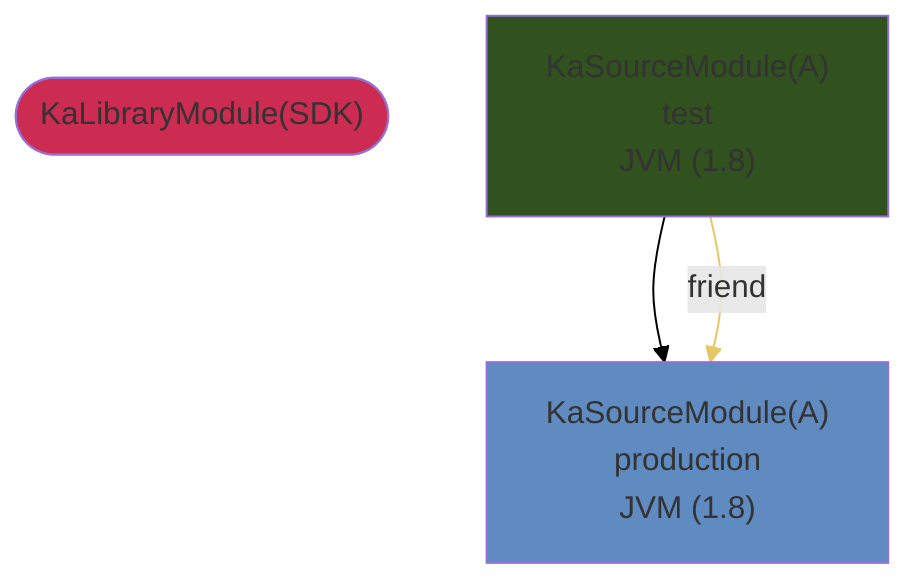 graph TD
  KaLibraryModule_0(["KaLibraryModule(SDK)"])
  KaSourceModule_1["KaSourceModule(A)<br />production<br />JVM (1.8)"]
  KaSourceModule_2["KaSourceModule(A)<br />test<br />JVM (1.8)"]
  style KaLibraryModule_0 fill:#CC2B52
  style KaSourceModule_1 fill:#608BC1
  style KaSourceModule_2 fill:#31511E
  KaSourceModule_2 --> KaSourceModule_1
  KaSourceModule_2 --friend--> KaSourceModule_1
  linkStyle 0 stroke:black
  linkStyle 1 stroke:#E6C767